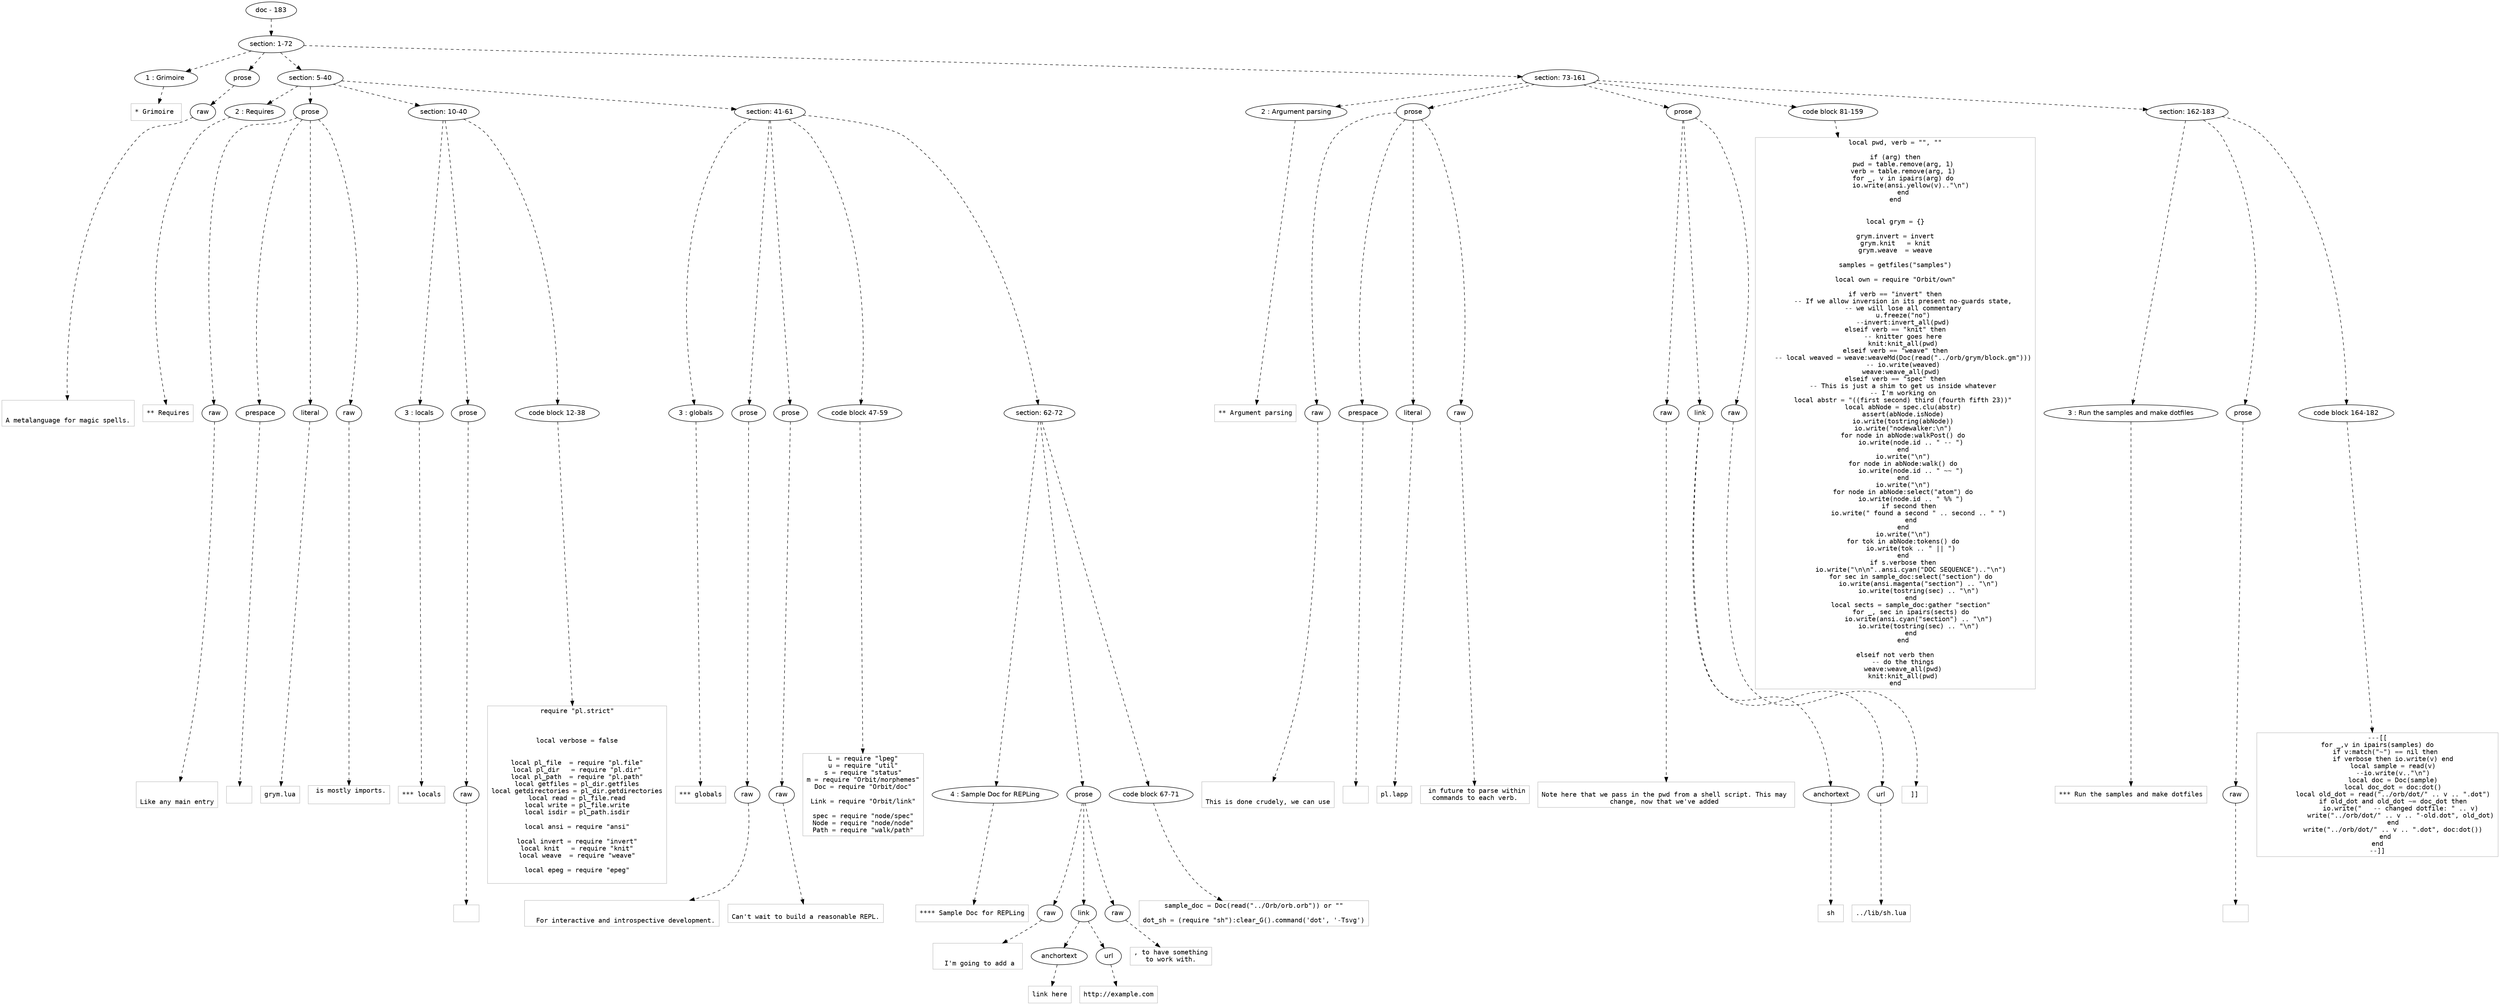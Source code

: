digraph lpegNode {

node [fontname=Helvetica]
edge [style=dashed]

doc_0 [label="doc - 183"]


doc_0 -> { section_1}
{rank=same; section_1}

section_1 [label="section: 1-72"]


// END RANK doc_0

section_1 -> { header_2 prose_3 section_4 section_5}
{rank=same; header_2 prose_3 section_4 section_5}

header_2 [label="1 : Grimoire "]

prose_3 [label="prose"]

section_4 [label="section: 5-40"]

section_5 [label="section: 73-161"]


// END RANK section_1

header_2 -> leaf_6
leaf_6  [color=Gray,shape=rectangle,fontname=Inconsolata,label="* Grimoire "]
// END RANK header_2

prose_3 -> { raw_7}
{rank=same; raw_7}

raw_7 [label="raw"]


// END RANK prose_3

raw_7 -> leaf_8
leaf_8  [color=Gray,shape=rectangle,fontname=Inconsolata,label="

A metalanguage for magic spells.
"]
// END RANK raw_7

section_4 -> { header_9 prose_10 section_11 section_12}
{rank=same; header_9 prose_10 section_11 section_12}

header_9 [label="2 : Requires"]

prose_10 [label="prose"]

section_11 [label="section: 10-40"]

section_12 [label="section: 41-61"]


// END RANK section_4

header_9 -> leaf_13
leaf_13  [color=Gray,shape=rectangle,fontname=Inconsolata,label="** Requires"]
// END RANK header_9

prose_10 -> { raw_14 prespace_15 literal_16 raw_17}
{rank=same; raw_14 prespace_15 literal_16 raw_17}

raw_14 [label="raw"]

prespace_15 [label="prespace"]

literal_16 [label="literal"]

raw_17 [label="raw"]


// END RANK prose_10

raw_14 -> leaf_18
leaf_18  [color=Gray,shape=rectangle,fontname=Inconsolata,label="

Like any main entry"]
// END RANK raw_14

prespace_15 -> leaf_19
leaf_19  [color=Gray,shape=rectangle,fontname=Inconsolata,label=" "]
// END RANK prespace_15

literal_16 -> leaf_20
leaf_20  [color=Gray,shape=rectangle,fontname=Inconsolata,label="grym.lua"]
// END RANK literal_16

raw_17 -> leaf_21
leaf_21  [color=Gray,shape=rectangle,fontname=Inconsolata,label=" is mostly imports.

"]
// END RANK raw_17

section_11 -> { header_22 prose_23 codeblock_24}
{rank=same; header_22 prose_23 codeblock_24}

header_22 [label="3 : locals"]

prose_23 [label="prose"]

codeblock_24 [label="code block 12-38"]


// END RANK section_11

header_22 -> leaf_25
leaf_25  [color=Gray,shape=rectangle,fontname=Inconsolata,label="*** locals"]
// END RANK header_22

prose_23 -> { raw_26}
{rank=same; raw_26}

raw_26 [label="raw"]


// END RANK prose_23

raw_26 -> leaf_27
leaf_27  [color=Gray,shape=rectangle,fontname=Inconsolata,label="
"]
// END RANK raw_26

codeblock_24 -> leaf_28
leaf_28  [color=Gray,shape=rectangle,fontname=Inconsolata,label="require \"pl.strict\"



local verbose = false


local pl_file  = require \"pl.file\"
local pl_dir   = require \"pl.dir\"
local pl_path  = require \"pl.path\"
local getfiles = pl_dir.getfiles
local getdirectories = pl_dir.getdirectories
local read = pl_file.read
local write = pl_file.write
local isdir = pl_path.isdir

local ansi = require \"ansi\"

local invert = require \"invert\"
local knit   = require \"knit\"
local weave  = require \"weave\"

local epeg = require \"epeg\"

"]
// END RANK codeblock_24

section_12 -> { header_29 prose_30 prose_31 codeblock_32 section_33}
{rank=same; header_29 prose_30 prose_31 codeblock_32 section_33}

header_29 [label="3 : globals"]

prose_30 [label="prose"]

prose_31 [label="prose"]

codeblock_32 [label="code block 47-59"]

section_33 [label="section: 62-72"]


// END RANK section_12

header_29 -> leaf_34
leaf_34  [color=Gray,shape=rectangle,fontname=Inconsolata,label="*** globals"]
// END RANK header_29

prose_30 -> { raw_35}
{rank=same; raw_35}

raw_35 [label="raw"]


// END RANK prose_30

raw_35 -> leaf_36
leaf_36  [color=Gray,shape=rectangle,fontname=Inconsolata,label="

  For interactive and introspective development.
"]
// END RANK raw_35

prose_31 -> { raw_37}
{rank=same; raw_37}

raw_37 [label="raw"]


// END RANK prose_31

raw_37 -> leaf_38
leaf_38  [color=Gray,shape=rectangle,fontname=Inconsolata,label="
Can't wait to build a reasonable REPL.
"]
// END RANK raw_37

codeblock_32 -> leaf_39
leaf_39  [color=Gray,shape=rectangle,fontname=Inconsolata,label="L = require \"lpeg\"
u = require \"util\"
s = require \"status\"
m = require \"Orbit/morphemes\"
Doc = require \"Orbit/doc\"

Link = require \"Orbit/link\"

spec = require \"node/spec\"
Node = require \"node/node\"
Path = require \"walk/path\""]
// END RANK codeblock_32

section_33 -> { header_40 prose_41 codeblock_42}
{rank=same; header_40 prose_41 codeblock_42}

header_40 [label="4 : Sample Doc for REPLing"]

prose_41 [label="prose"]

codeblock_42 [label="code block 67-71"]


// END RANK section_33

header_40 -> leaf_43
leaf_43  [color=Gray,shape=rectangle,fontname=Inconsolata,label="**** Sample Doc for REPLing"]
// END RANK header_40

prose_41 -> { raw_44 link_45 raw_46}
{rank=same; raw_44 link_45 raw_46}

raw_44 [label="raw"]

link_45 [label="link"]

raw_46 [label="raw"]


// END RANK prose_41

raw_44 -> leaf_47
leaf_47  [color=Gray,shape=rectangle,fontname=Inconsolata,label="

  I'm going to add a "]
// END RANK raw_44

link_45 -> { anchortext_48 url_49}
{rank=same; anchortext_48 url_49}

anchortext_48 [label="anchortext"]

url_49 [label="url"]


// END RANK link_45

anchortext_48 -> leaf_50
leaf_50  [color=Gray,shape=rectangle,fontname=Inconsolata,label="link here"]
// END RANK anchortext_48

url_49 -> leaf_51
leaf_51  [color=Gray,shape=rectangle,fontname=Inconsolata,label="http://example.com"]
// END RANK url_49

raw_46 -> leaf_52
leaf_52  [color=Gray,shape=rectangle,fontname=Inconsolata,label=", to have something
to work with.
"]
// END RANK raw_46

codeblock_42 -> leaf_53
leaf_53  [color=Gray,shape=rectangle,fontname=Inconsolata,label="sample_doc = Doc(read(\"../Orb/orb.orb\")) or \"\"

dot_sh = (require \"sh\"):clear_G().command('dot', '-Tsvg')"]
// END RANK codeblock_42

section_5 -> { header_54 prose_55 prose_56 codeblock_57 section_58}
{rank=same; header_54 prose_55 prose_56 codeblock_57 section_58}

header_54 [label="2 : Argument parsing"]

prose_55 [label="prose"]

prose_56 [label="prose"]

codeblock_57 [label="code block 81-159"]

section_58 [label="section: 162-183"]


// END RANK section_5

header_54 -> leaf_59
leaf_59  [color=Gray,shape=rectangle,fontname=Inconsolata,label="** Argument parsing"]
// END RANK header_54

prose_55 -> { raw_60 prespace_61 literal_62 raw_63}
{rank=same; raw_60 prespace_61 literal_62 raw_63}

raw_60 [label="raw"]

prespace_61 [label="prespace"]

literal_62 [label="literal"]

raw_63 [label="raw"]


// END RANK prose_55

raw_60 -> leaf_64
leaf_64  [color=Gray,shape=rectangle,fontname=Inconsolata,label="

This is done crudely, we can use"]
// END RANK raw_60

prespace_61 -> leaf_65
leaf_65  [color=Gray,shape=rectangle,fontname=Inconsolata,label=" "]
// END RANK prespace_61

literal_62 -> leaf_66
leaf_66  [color=Gray,shape=rectangle,fontname=Inconsolata,label="pl.lapp"]
// END RANK literal_62

raw_63 -> leaf_67
leaf_67  [color=Gray,shape=rectangle,fontname=Inconsolata,label=" in future to parse within
commands to each verb.
"]
// END RANK raw_63

prose_56 -> { raw_68 link_69 raw_70}
{rank=same; raw_68 link_69 raw_70}

raw_68 [label="raw"]

link_69 [label="link"]

raw_70 [label="raw"]


// END RANK prose_56

raw_68 -> leaf_71
leaf_71  [color=Gray,shape=rectangle,fontname=Inconsolata,label="
Note here that we pass in the pwd from a shell script. This may 
change, now that we've added "]
// END RANK raw_68

link_69 -> { anchortext_72 url_73}
{rank=same; anchortext_72 url_73}

anchortext_72 [label="anchortext"]

url_73 [label="url"]


// END RANK link_69

anchortext_72 -> leaf_74
leaf_74  [color=Gray,shape=rectangle,fontname=Inconsolata,label="sh"]
// END RANK anchortext_72

url_73 -> leaf_75
leaf_75  [color=Gray,shape=rectangle,fontname=Inconsolata,label="../lib/sh.lua"]
// END RANK url_73

raw_70 -> leaf_76
leaf_76  [color=Gray,shape=rectangle,fontname=Inconsolata,label="]]
"]
// END RANK raw_70

codeblock_57 -> leaf_77
leaf_77  [color=Gray,shape=rectangle,fontname=Inconsolata,label="local pwd, verb = \"\", \"\"

if (arg) then
    pwd = table.remove(arg, 1)
    verb = table.remove(arg, 1)
    for _, v in ipairs(arg) do
        io.write(ansi.yellow(v)..\"\\n\")
    end
end


local grym = {}

grym.invert = invert
grym.knit   = knit
grym.weave  = weave

samples = getfiles(\"samples\")

local own = require \"Orbit/own\"

if verb == \"invert\" then
    -- If we allow inversion in its present no-guards state,
    -- we will lose all commentary
    u.freeze(\"no\")
    --invert:invert_all(pwd)
elseif verb == \"knit\" then
    -- knitter goes here
    knit:knit_all(pwd)
elseif verb == \"weave\" then
    -- local weaved = weave:weaveMd(Doc(read(\"../orb/grym/block.gm\")))
    -- io.write(weaved)
    weave:weave_all(pwd) 
elseif verb == \"spec\" then
    -- This is just a shim to get us inside whatever
    -- I'm working on
    local abstr = \"((first second) third (fourth fifth 23))\"
    local abNode = spec.clu(abstr)
    assert(abNode.isNode)
    io.write(tostring(abNode))
    io.write(\"nodewalker:\\n\")
    for node in abNode:walkPost() do
        io.write(node.id .. \" -- \")
    end
    io.write(\"\\n\")
    for node in abNode:walk() do
        io.write(node.id .. \" ~~ \")
    end
    io.write(\"\\n\")
    for node in abNode:select(\"atom\") do
        io.write(node.id .. \" %% \")
        if second then 
            io.write(\" found a second \" .. second .. \" \")
        end
    end
    io.write(\"\\n\")
    for tok in abNode:tokens() do
        io.write(tok .. \" || \")
    end
    if s.verbose then
        io.write(\"\\n\\n\"..ansi.cyan(\"DOC SEQUENCE\")..\"\\n\")
        for sec in sample_doc:select(\"section\") do
            io.write(ansi.magenta(\"section\") .. \"\\n\")
            io.write(tostring(sec) .. \"\\n\")
        end
        local sects = sample_doc:gather \"section\"
        for _, sec in ipairs(sects) do
            io.write(ansi.cyan(\"section\") .. \"\\n\")
            io.write(tostring(sec) .. \"\\n\")
        end
    end

elseif not verb then
    -- do the things
    weave:weave_all(pwd)
    knit:knit_all(pwd)
end"]
// END RANK codeblock_57

section_58 -> { header_78 prose_79 codeblock_80}
{rank=same; header_78 prose_79 codeblock_80}

header_78 [label="3 : Run the samples and make dotfiles"]

prose_79 [label="prose"]

codeblock_80 [label="code block 164-182"]


// END RANK section_58

header_78 -> leaf_81
leaf_81  [color=Gray,shape=rectangle,fontname=Inconsolata,label="*** Run the samples and make dotfiles"]
// END RANK header_78

prose_79 -> { raw_82}
{rank=same; raw_82}

raw_82 [label="raw"]


// END RANK prose_79

raw_82 -> leaf_83
leaf_83  [color=Gray,shape=rectangle,fontname=Inconsolata,label="
"]
// END RANK raw_82

codeblock_80 -> leaf_84
leaf_84  [color=Gray,shape=rectangle,fontname=Inconsolata,label="---[[
for _,v in ipairs(samples) do
    if v:match(\"~\") == nil then
        if verbose then io.write(v) end
        local sample = read(v)
        --io.write(v..\"\\n\")
        local doc = Doc(sample)
        local doc_dot = doc:dot()
        local old_dot = read(\"../orb/dot/\" .. v .. \".dot\")
        if old_dot and old_dot ~= doc_dot then
            io.write(\"   -- changed dotfile: \" .. v)
            write(\"../orb/dot/\" .. v .. \"-old.dot\", old_dot)
        end
        write(\"../orb/dot/\" .. v .. \".dot\", doc:dot())
    end
end
--]]"]
// END RANK codeblock_80


}
